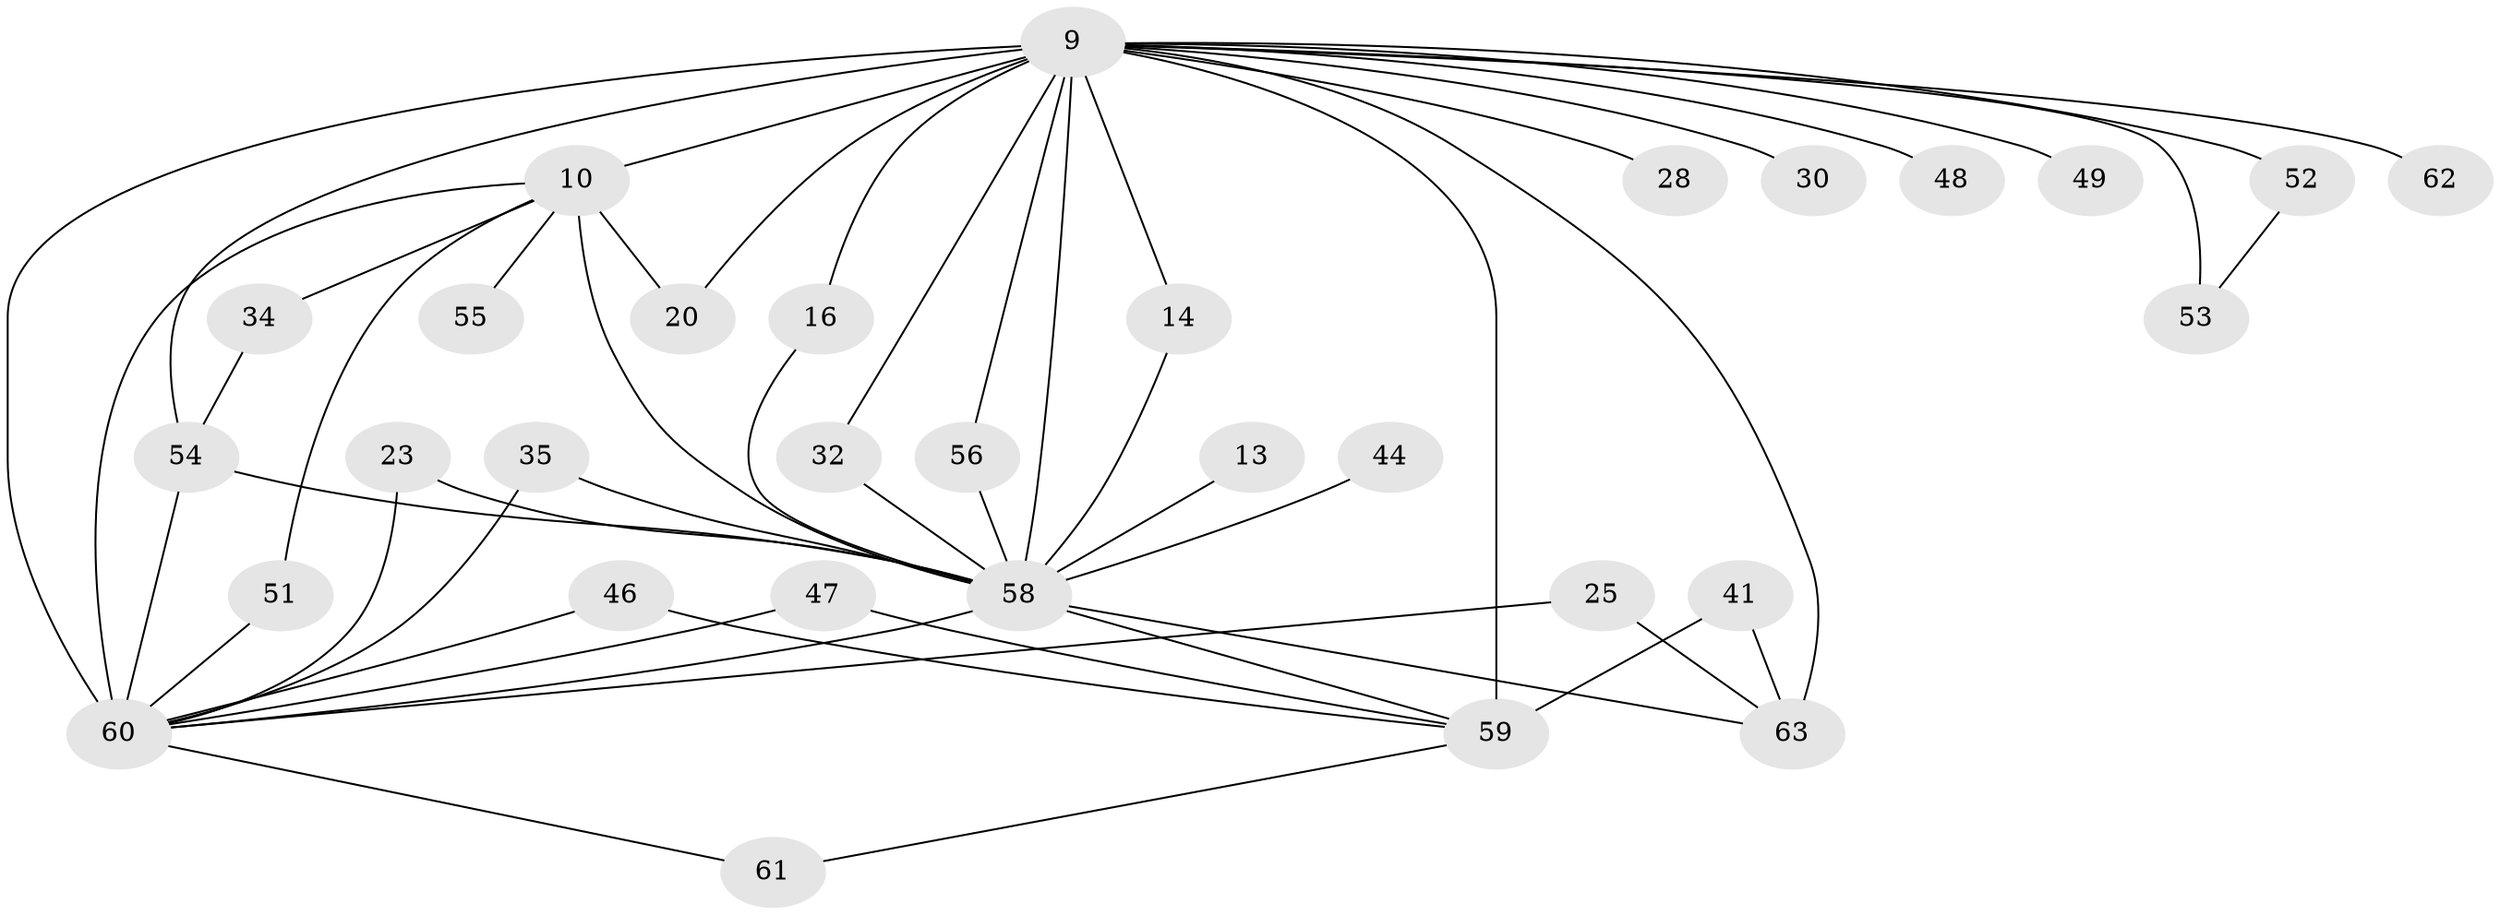 // original degree distribution, {13: 0.047619047619047616, 25: 0.015873015873015872, 18: 0.031746031746031744, 16: 0.015873015873015872, 19: 0.015873015873015872, 12: 0.015873015873015872, 15: 0.015873015873015872, 3: 0.12698412698412698, 4: 0.07936507936507936, 2: 0.5555555555555556, 5: 0.06349206349206349, 6: 0.015873015873015872}
// Generated by graph-tools (version 1.1) at 2025/45/03/09/25 04:45:17]
// undirected, 31 vertices, 52 edges
graph export_dot {
graph [start="1"]
  node [color=gray90,style=filled];
  9 [super="+3+4"];
  10 [super="+6"];
  13;
  14;
  16;
  20;
  23;
  25;
  28;
  30;
  32 [super="+11"];
  34 [super="+18"];
  35;
  41;
  44;
  46;
  47;
  48;
  49;
  51;
  52;
  53 [super="+40"];
  54 [super="+33+22"];
  55;
  56;
  58 [super="+27+37+50"];
  59 [super="+17+45"];
  60 [super="+39+31+7"];
  61;
  62;
  63 [super="+57+19"];
  9 -- 10 [weight=8];
  9 -- 30 [weight=2];
  9 -- 48 [weight=2];
  9 -- 62 [weight=2];
  9 -- 28 [weight=2];
  9 -- 60 [weight=12];
  9 -- 63 [weight=3];
  9 -- 14;
  9 -- 16;
  9 -- 20;
  9 -- 32;
  9 -- 49 [weight=2];
  9 -- 52;
  9 -- 53 [weight=4];
  9 -- 56;
  9 -- 54;
  9 -- 59 [weight=5];
  9 -- 58 [weight=12];
  10 -- 34 [weight=3];
  10 -- 51;
  10 -- 55 [weight=2];
  10 -- 20;
  10 -- 60 [weight=4];
  10 -- 58 [weight=4];
  13 -- 58 [weight=2];
  14 -- 58;
  16 -- 58;
  23 -- 60;
  23 -- 58;
  25 -- 60;
  25 -- 63;
  32 -- 58 [weight=2];
  34 -- 54;
  35 -- 60;
  35 -- 58;
  41 -- 63;
  41 -- 59;
  44 -- 58;
  46 -- 60;
  46 -- 59;
  47 -- 60;
  47 -- 59;
  51 -- 60;
  52 -- 53;
  54 -- 60;
  54 -- 58;
  56 -- 58;
  58 -- 60 [weight=8];
  58 -- 59 [weight=2];
  58 -- 63;
  59 -- 61;
  60 -- 61;
}
